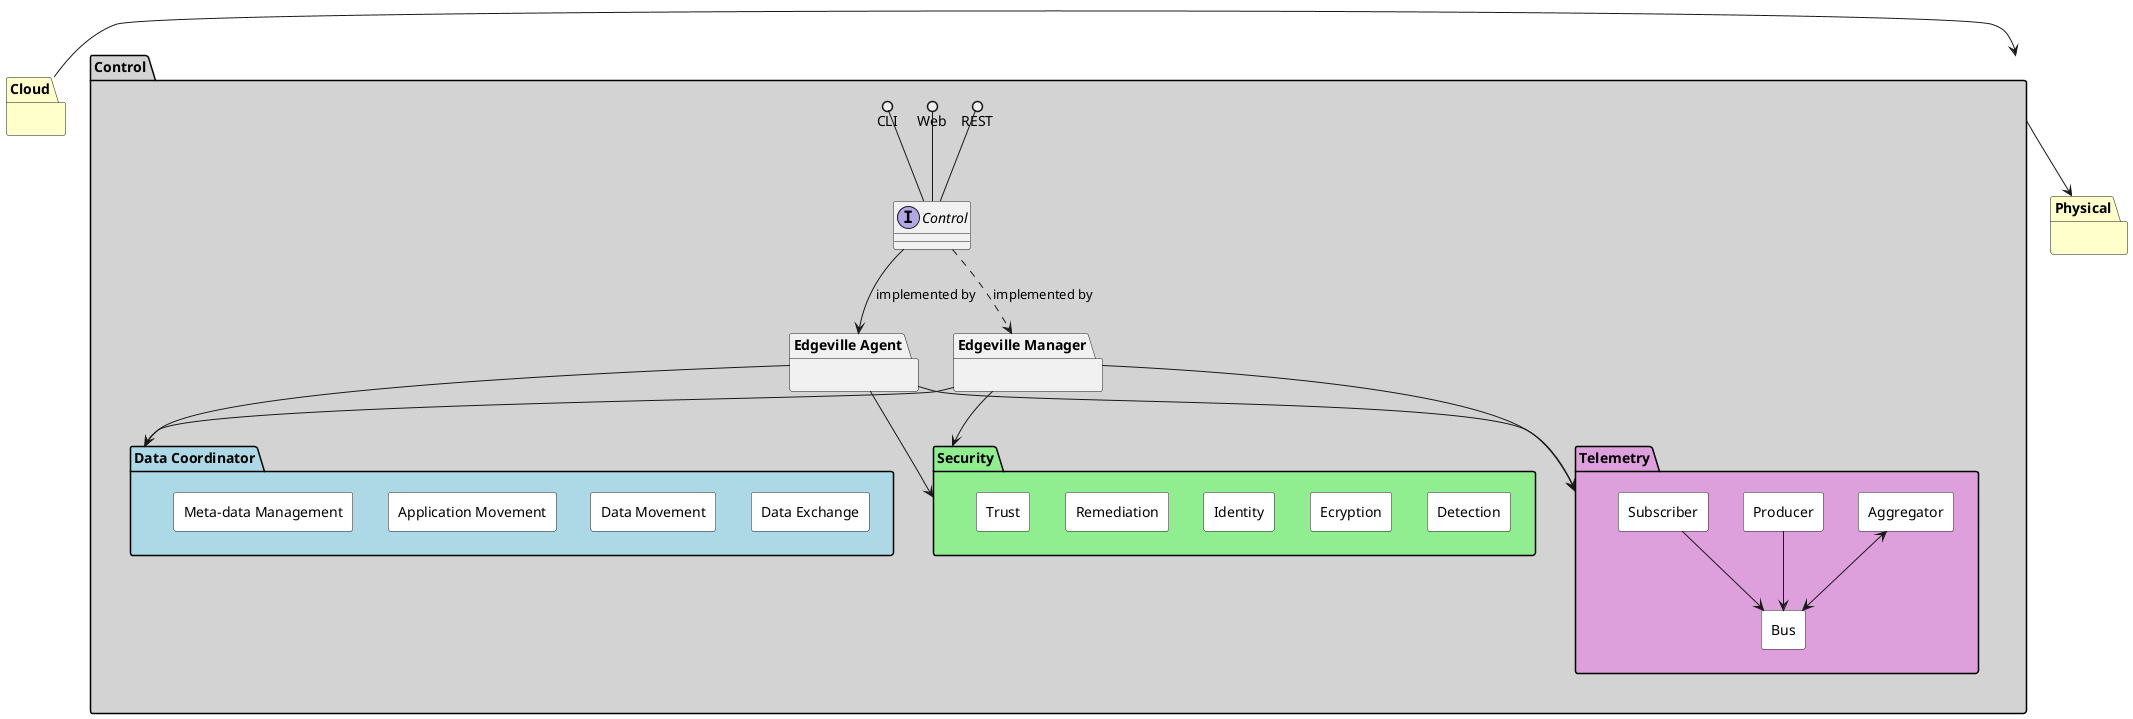 @startuml

package "Cloud" #ffffcc {

}

package "Physical" #ffffcc {

}

package "Control" as C #lightgray {
    interface "Control"
    package "Edgeville Agent" as EA { }
    package "Edgeville Manager" as EM { }
    package "Data Coordinator" as DC #lightblue {
      rectangle "Data Exchange" as DE #white {
      }
      rectangle "Data Movement" as DM #white {
      }
      rectangle "Application Movement" as AM #white {
      }
      rectangle "Meta-data Management" as MDM #white {
      }
    }
    package "Security" as S  #lightgreen {
      rectangle Detection #white {
      }
      rectangle Ecryption #white {
      }
      rectangle Identity #white {
      }
      rectangle Remediation #white {
      }
      rectangle Trust #white {
      }
    }
    package "Telemetry" as T #plum {
      rectangle Aggregator #white {
      }
      rectangle Producer #white {
      }
      rectangle Bus #white {
      }
      rectangle Subscriber #white {
      }
      Producer --> Bus
      Subscriber --> Bus
      Aggregator <--> Bus
    }

    EM --> S
    EA --> S
    EM --> DC
    EA --> DC
    EM --> T
    EA --> T

    CLI ()-- "Control"
    REST ()-- "Control"
    Web ()-- "Control"
    "Control" --> EA : implemented by
    "Control" ..> EM : implemented by
}

Cloud -> C

C --> Physical

@enduml
